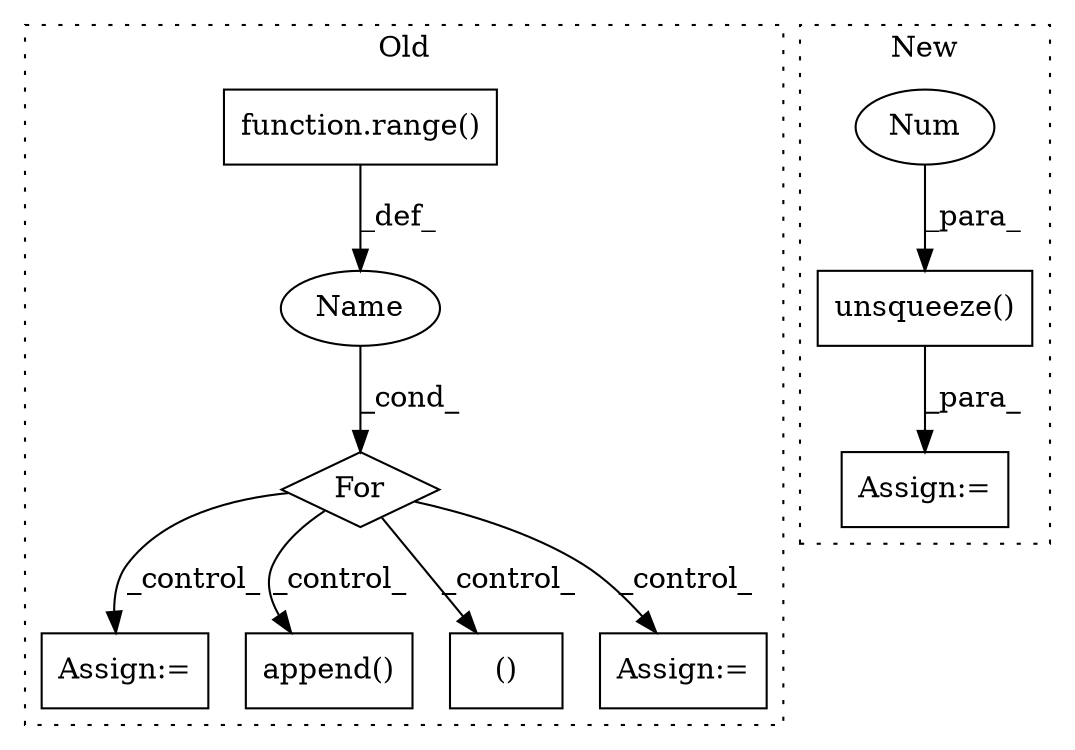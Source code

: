 digraph G {
subgraph cluster0 {
1 [label="For" a="107" s="5201,5238" l="4,14" shape="diamond"];
5 [label="Assign:=" a="68" s="5481" l="3" shape="box"];
6 [label="Name" a="87" s="5205" l="3" shape="ellipse"];
7 [label="function.range()" a="75" s="5212,5237" l="6,1" shape="box"];
8 [label="append()" a="75" s="5370,5429" l="32,1" shape="box"];
9 [label="()" a="54" s="5260" l="17" shape="box"];
10 [label="Assign:=" a="68" s="5549" l="3" shape="box"];
label = "Old";
style="dotted";
}
subgraph cluster1 {
2 [label="unsqueeze()" a="75" s="5419,5492" l="72,1" shape="box"];
3 [label="Num" a="76" s="5491" l="1" shape="ellipse"];
4 [label="Assign:=" a="68" s="5416" l="3" shape="box"];
label = "New";
style="dotted";
}
1 -> 9 [label="_control_"];
1 -> 8 [label="_control_"];
1 -> 5 [label="_control_"];
1 -> 10 [label="_control_"];
2 -> 4 [label="_para_"];
3 -> 2 [label="_para_"];
6 -> 1 [label="_cond_"];
7 -> 6 [label="_def_"];
}